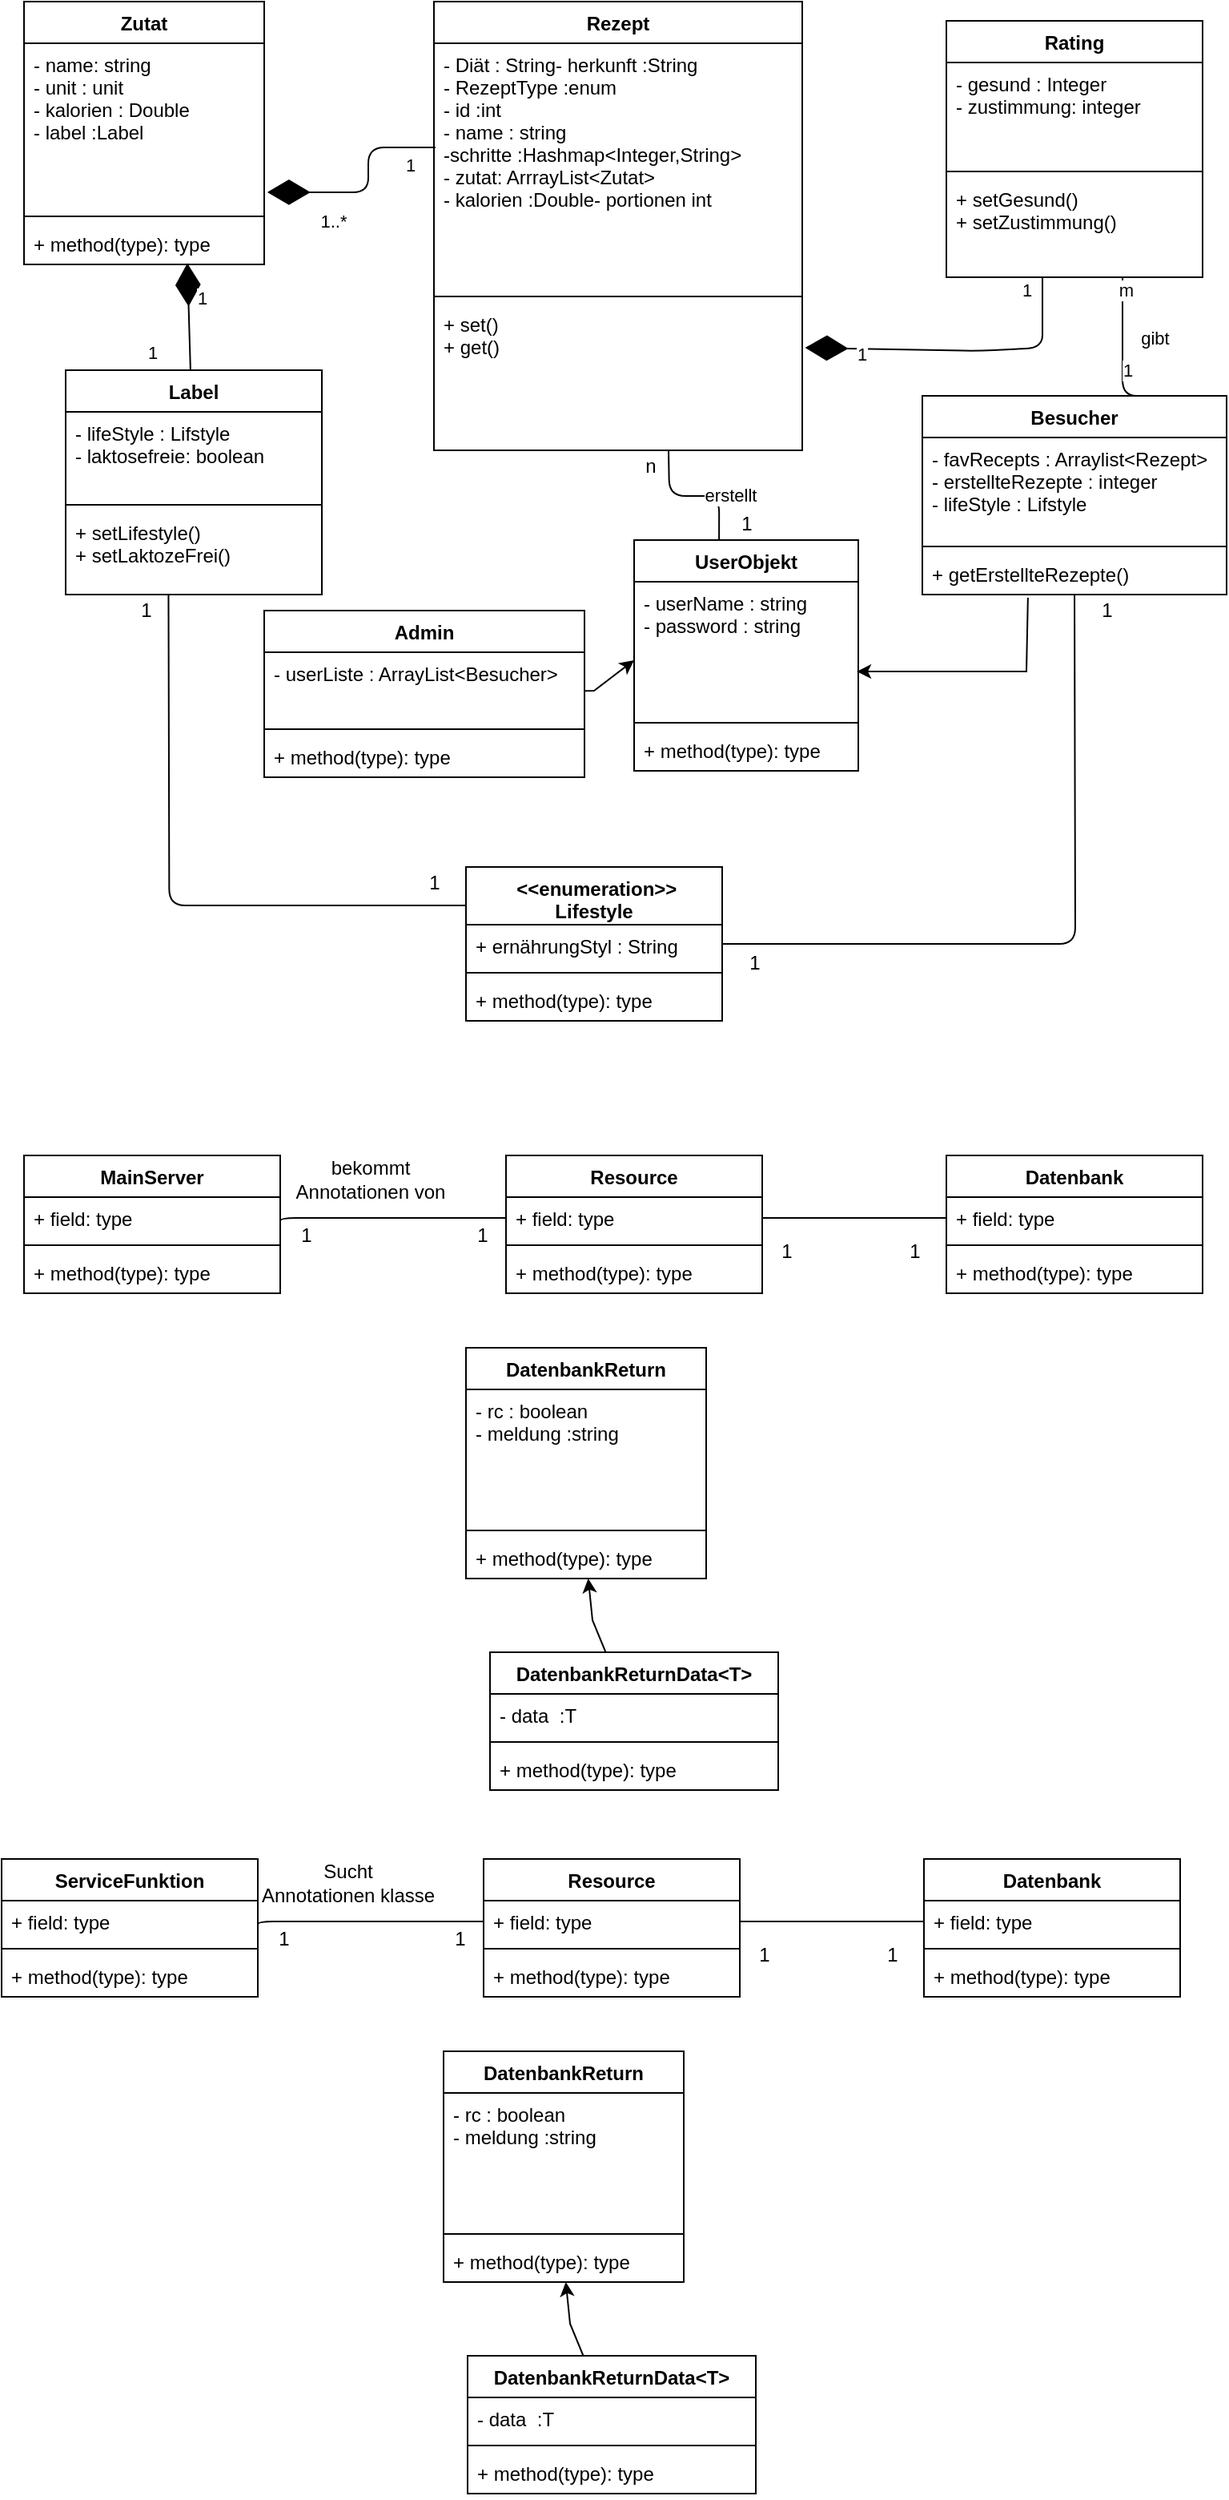 <mxfile version="13.9.2" type="github">
  <diagram id="IZZyyHPVDpo9NpMuoboe" name="Page-1">
    <mxGraphModel dx="907" dy="982" grid="1" gridSize="10" guides="1" tooltips="1" connect="1" arrows="1" fold="1" page="1" pageScale="1" pageWidth="827" pageHeight="1169" math="0" shadow="0">
      <root>
        <mxCell id="0" />
        <mxCell id="1" parent="0" />
        <mxCell id="SRhx6CK5bO02SiISKb7Z-1" value="Zutat" style="swimlane;fontStyle=1;align=center;verticalAlign=top;childLayout=stackLayout;horizontal=1;startSize=26;horizontalStack=0;resizeParent=1;resizeParentMax=0;resizeLast=0;collapsible=1;marginBottom=0;" parent="1" vertex="1">
          <mxGeometry x="64" y="10" width="150" height="164" as="geometry" />
        </mxCell>
        <mxCell id="SRhx6CK5bO02SiISKb7Z-2" value="- name: string&#xa;- unit : unit&#xa;- kalorien : Double &#xa;- label :Label&#xa;&#xa;&#xa;&#xa;&#xa;" style="text;strokeColor=none;fillColor=none;align=left;verticalAlign=top;spacingLeft=4;spacingRight=4;overflow=hidden;rotatable=0;points=[[0,0.5],[1,0.5]];portConstraint=eastwest;" parent="SRhx6CK5bO02SiISKb7Z-1" vertex="1">
          <mxGeometry y="26" width="150" height="104" as="geometry" />
        </mxCell>
        <mxCell id="SRhx6CK5bO02SiISKb7Z-3" value="" style="line;strokeWidth=1;fillColor=none;align=left;verticalAlign=middle;spacingTop=-1;spacingLeft=3;spacingRight=3;rotatable=0;labelPosition=right;points=[];portConstraint=eastwest;" parent="SRhx6CK5bO02SiISKb7Z-1" vertex="1">
          <mxGeometry y="130" width="150" height="8" as="geometry" />
        </mxCell>
        <mxCell id="SRhx6CK5bO02SiISKb7Z-4" value="+ method(type): type" style="text;strokeColor=none;fillColor=none;align=left;verticalAlign=top;spacingLeft=4;spacingRight=4;overflow=hidden;rotatable=0;points=[[0,0.5],[1,0.5]];portConstraint=eastwest;" parent="SRhx6CK5bO02SiISKb7Z-1" vertex="1">
          <mxGeometry y="138" width="150" height="26" as="geometry" />
        </mxCell>
        <mxCell id="SRhx6CK5bO02SiISKb7Z-5" value="Rezept" style="swimlane;fontStyle=1;align=center;verticalAlign=top;childLayout=stackLayout;horizontal=1;startSize=26;horizontalStack=0;resizeParent=1;resizeParentMax=0;resizeLast=0;collapsible=1;marginBottom=0;" parent="1" vertex="1">
          <mxGeometry x="320" y="10" width="230" height="280" as="geometry" />
        </mxCell>
        <mxCell id="SRhx6CK5bO02SiISKb7Z-6" value="- Diät : String- herkunft :String&#xa;- RezeptType :enum&#xa;- id :int&#xa;- name : string&#xa;-schritte :Hashmap&lt;Integer,String&gt;&#xa;- zutat: ArrrayList&lt;Zutat&gt;&#xa;- kalorien :Double- portionen int&#xa;&#xa;&#xa;&#xa;&#xa;&#xa;&#xa;&#xa;&#xa;&#xa;&#xa;" style="text;strokeColor=none;fillColor=none;align=left;verticalAlign=top;spacingLeft=4;spacingRight=4;overflow=hidden;rotatable=0;points=[[0,0.5],[1,0.5]];portConstraint=eastwest;" parent="SRhx6CK5bO02SiISKb7Z-5" vertex="1">
          <mxGeometry y="26" width="230" height="154" as="geometry" />
        </mxCell>
        <mxCell id="SRhx6CK5bO02SiISKb7Z-7" value="" style="line;strokeWidth=1;fillColor=none;align=left;verticalAlign=middle;spacingTop=-1;spacingLeft=3;spacingRight=3;rotatable=0;labelPosition=right;points=[];portConstraint=eastwest;" parent="SRhx6CK5bO02SiISKb7Z-5" vertex="1">
          <mxGeometry y="180" width="230" height="8" as="geometry" />
        </mxCell>
        <mxCell id="SRhx6CK5bO02SiISKb7Z-8" value="+ set()&#xa;+ get()&#xa;" style="text;strokeColor=none;fillColor=none;align=left;verticalAlign=top;spacingLeft=4;spacingRight=4;overflow=hidden;rotatable=0;points=[[0,0.5],[1,0.5]];portConstraint=eastwest;" parent="SRhx6CK5bO02SiISKb7Z-5" vertex="1">
          <mxGeometry y="188" width="230" height="92" as="geometry" />
        </mxCell>
        <mxCell id="SRhx6CK5bO02SiISKb7Z-49" value="Rating" style="swimlane;fontStyle=1;align=center;verticalAlign=top;childLayout=stackLayout;horizontal=1;startSize=26;horizontalStack=0;resizeParent=1;resizeParentMax=0;resizeLast=0;collapsible=1;marginBottom=0;" parent="1" vertex="1">
          <mxGeometry x="640" y="22" width="160" height="160" as="geometry" />
        </mxCell>
        <mxCell id="SRhx6CK5bO02SiISKb7Z-50" value="- gesund : Integer&#xa;- zustimmung: integer&#xa;" style="text;strokeColor=none;fillColor=none;align=left;verticalAlign=top;spacingLeft=4;spacingRight=4;overflow=hidden;rotatable=0;points=[[0,0.5],[1,0.5]];portConstraint=eastwest;" parent="SRhx6CK5bO02SiISKb7Z-49" vertex="1">
          <mxGeometry y="26" width="160" height="64" as="geometry" />
        </mxCell>
        <mxCell id="SRhx6CK5bO02SiISKb7Z-51" value="" style="line;strokeWidth=1;fillColor=none;align=left;verticalAlign=middle;spacingTop=-1;spacingLeft=3;spacingRight=3;rotatable=0;labelPosition=right;points=[];portConstraint=eastwest;" parent="SRhx6CK5bO02SiISKb7Z-49" vertex="1">
          <mxGeometry y="90" width="160" height="8" as="geometry" />
        </mxCell>
        <mxCell id="SRhx6CK5bO02SiISKb7Z-52" value="+ setGesund()&#xa;+ setZustimmung()&#xa;&#xa;&#xa;" style="text;strokeColor=none;fillColor=none;align=left;verticalAlign=top;spacingLeft=4;spacingRight=4;overflow=hidden;rotatable=0;points=[[0,0.5],[1,0.5]];portConstraint=eastwest;" parent="SRhx6CK5bO02SiISKb7Z-49" vertex="1">
          <mxGeometry y="98" width="160" height="62" as="geometry" />
        </mxCell>
        <mxCell id="SRhx6CK5bO02SiISKb7Z-61" value=" &lt;&lt;enumeration&gt;&gt; &#xa;Lifestyle" style="swimlane;fontStyle=1;align=center;verticalAlign=top;childLayout=stackLayout;horizontal=1;startSize=36;horizontalStack=0;resizeParent=1;resizeParentMax=0;resizeLast=0;collapsible=1;marginBottom=0;" parent="1" vertex="1">
          <mxGeometry x="340" y="550" width="160" height="96" as="geometry" />
        </mxCell>
        <mxCell id="SRhx6CK5bO02SiISKb7Z-62" value="+ ernährungStyl : String" style="text;strokeColor=none;fillColor=none;align=left;verticalAlign=top;spacingLeft=4;spacingRight=4;overflow=hidden;rotatable=0;points=[[0,0.5],[1,0.5]];portConstraint=eastwest;" parent="SRhx6CK5bO02SiISKb7Z-61" vertex="1">
          <mxGeometry y="36" width="160" height="26" as="geometry" />
        </mxCell>
        <mxCell id="SRhx6CK5bO02SiISKb7Z-63" value="" style="line;strokeWidth=1;fillColor=none;align=left;verticalAlign=middle;spacingTop=-1;spacingLeft=3;spacingRight=3;rotatable=0;labelPosition=right;points=[];portConstraint=eastwest;" parent="SRhx6CK5bO02SiISKb7Z-61" vertex="1">
          <mxGeometry y="62" width="160" height="8" as="geometry" />
        </mxCell>
        <mxCell id="SRhx6CK5bO02SiISKb7Z-64" value="+ method(type): type" style="text;strokeColor=none;fillColor=none;align=left;verticalAlign=top;spacingLeft=4;spacingRight=4;overflow=hidden;rotatable=0;points=[[0,0.5],[1,0.5]];portConstraint=eastwest;" parent="SRhx6CK5bO02SiISKb7Z-61" vertex="1">
          <mxGeometry y="70" width="160" height="26" as="geometry" />
        </mxCell>
        <mxCell id="SRhx6CK5bO02SiISKb7Z-77" value="" style="endArrow=diamondThin;endFill=1;endSize=24;html=1;entryX=1.013;entryY=0.894;entryDx=0;entryDy=0;entryPerimeter=0;exitX=0.004;exitY=0.422;exitDx=0;exitDy=0;exitPerimeter=0;" parent="1" source="SRhx6CK5bO02SiISKb7Z-6" target="SRhx6CK5bO02SiISKb7Z-2" edge="1">
          <mxGeometry width="160" relative="1" as="geometry">
            <mxPoint x="319.05" y="397.076" as="sourcePoint" />
            <mxPoint x="240.0" y="239.996" as="targetPoint" />
            <Array as="points">
              <mxPoint x="279" y="101" />
              <mxPoint x="279" y="129" />
              <mxPoint x="260" y="129" />
            </Array>
          </mxGeometry>
        </mxCell>
        <mxCell id="SRhx6CK5bO02SiISKb7Z-105" value="1" style="edgeLabel;html=1;align=center;verticalAlign=middle;resizable=0;points=[];" parent="SRhx6CK5bO02SiISKb7Z-77" vertex="1" connectable="0">
          <mxGeometry x="-0.874" y="1" relative="1" as="geometry">
            <mxPoint x="-8.08" y="9.38" as="offset" />
          </mxGeometry>
        </mxCell>
        <mxCell id="SRhx6CK5bO02SiISKb7Z-106" value="1..*" style="edgeLabel;html=1;align=center;verticalAlign=middle;resizable=0;points=[];" parent="SRhx6CK5bO02SiISKb7Z-77" vertex="1" connectable="0">
          <mxGeometry x="0.553" y="3" relative="1" as="geometry">
            <mxPoint x="11.1" y="14.99" as="offset" />
          </mxGeometry>
        </mxCell>
        <mxCell id="SRhx6CK5bO02SiISKb7Z-78" value="" style="endArrow=diamondThin;endFill=1;endSize=24;html=1;entryX=1.008;entryY=0.304;entryDx=0;entryDy=0;entryPerimeter=0;" parent="1" edge="1" target="SRhx6CK5bO02SiISKb7Z-8">
          <mxGeometry width="160" relative="1" as="geometry">
            <mxPoint x="700" y="182" as="sourcePoint" />
            <mxPoint x="600" y="228" as="targetPoint" />
            <Array as="points">
              <mxPoint x="700" y="200" />
              <mxPoint x="700" y="226" />
              <mxPoint x="660" y="228" />
            </Array>
          </mxGeometry>
        </mxCell>
        <mxCell id="SRhx6CK5bO02SiISKb7Z-103" value="1" style="edgeLabel;html=1;align=center;verticalAlign=middle;resizable=0;points=[];" parent="SRhx6CK5bO02SiISKb7Z-78" vertex="1" connectable="0">
          <mxGeometry x="-0.88" relative="1" as="geometry">
            <mxPoint x="-10" y="-3.76" as="offset" />
          </mxGeometry>
        </mxCell>
        <mxCell id="SRhx6CK5bO02SiISKb7Z-104" value="1" style="edgeLabel;html=1;align=center;verticalAlign=middle;resizable=0;points=[];" parent="SRhx6CK5bO02SiISKb7Z-78" vertex="1" connectable="0">
          <mxGeometry x="0.641" y="3" relative="1" as="geometry">
            <mxPoint as="offset" />
          </mxGeometry>
        </mxCell>
        <mxCell id="SRhx6CK5bO02SiISKb7Z-81" value="Label" style="swimlane;fontStyle=1;align=center;verticalAlign=top;childLayout=stackLayout;horizontal=1;startSize=26;horizontalStack=0;resizeParent=1;resizeParentMax=0;resizeLast=0;collapsible=1;marginBottom=0;" parent="1" vertex="1">
          <mxGeometry x="90" y="240" width="160" height="140" as="geometry" />
        </mxCell>
        <mxCell id="SRhx6CK5bO02SiISKb7Z-82" value="- lifeStyle : Lifstyle&#xa;- laktosefreie: boolean " style="text;strokeColor=none;fillColor=none;align=left;verticalAlign=top;spacingLeft=4;spacingRight=4;overflow=hidden;rotatable=0;points=[[0,0.5],[1,0.5]];portConstraint=eastwest;" parent="SRhx6CK5bO02SiISKb7Z-81" vertex="1">
          <mxGeometry y="26" width="160" height="54" as="geometry" />
        </mxCell>
        <mxCell id="SRhx6CK5bO02SiISKb7Z-83" value="" style="line;strokeWidth=1;fillColor=none;align=left;verticalAlign=middle;spacingTop=-1;spacingLeft=3;spacingRight=3;rotatable=0;labelPosition=right;points=[];portConstraint=eastwest;" parent="SRhx6CK5bO02SiISKb7Z-81" vertex="1">
          <mxGeometry y="80" width="160" height="8" as="geometry" />
        </mxCell>
        <mxCell id="SRhx6CK5bO02SiISKb7Z-84" value="+ setLifestyle()&#xa;+ setLaktozeFrei()&#xa;" style="text;strokeColor=none;fillColor=none;align=left;verticalAlign=top;spacingLeft=4;spacingRight=4;overflow=hidden;rotatable=0;points=[[0,0.5],[1,0.5]];portConstraint=eastwest;" parent="SRhx6CK5bO02SiISKb7Z-81" vertex="1">
          <mxGeometry y="88" width="160" height="52" as="geometry" />
        </mxCell>
        <mxCell id="gb2XQUWt7gZtMW36fQ8k-82" style="edgeStyle=none;rounded=0;orthogonalLoop=1;jettySize=auto;html=1;" edge="1" parent="1" source="gb2XQUWt7gZtMW36fQ8k-5" target="gb2XQUWt7gZtMW36fQ8k-16">
          <mxGeometry relative="1" as="geometry">
            <Array as="points">
              <mxPoint x="419" y="1020" />
            </Array>
          </mxGeometry>
        </mxCell>
        <mxCell id="gb2XQUWt7gZtMW36fQ8k-5" value="DatenbankReturnData&lt;T&gt;" style="swimlane;fontStyle=1;align=center;verticalAlign=top;childLayout=stackLayout;horizontal=1;startSize=26;horizontalStack=0;resizeParent=1;resizeParentMax=0;resizeLast=0;collapsible=1;marginBottom=0;" vertex="1" parent="1">
          <mxGeometry x="355" y="1040" width="180" height="86" as="geometry" />
        </mxCell>
        <mxCell id="gb2XQUWt7gZtMW36fQ8k-6" value="- data  :T" style="text;strokeColor=none;fillColor=none;align=left;verticalAlign=top;spacingLeft=4;spacingRight=4;overflow=hidden;rotatable=0;points=[[0,0.5],[1,0.5]];portConstraint=eastwest;" vertex="1" parent="gb2XQUWt7gZtMW36fQ8k-5">
          <mxGeometry y="26" width="180" height="26" as="geometry" />
        </mxCell>
        <mxCell id="gb2XQUWt7gZtMW36fQ8k-7" value="" style="line;strokeWidth=1;fillColor=none;align=left;verticalAlign=middle;spacingTop=-1;spacingLeft=3;spacingRight=3;rotatable=0;labelPosition=right;points=[];portConstraint=eastwest;" vertex="1" parent="gb2XQUWt7gZtMW36fQ8k-5">
          <mxGeometry y="52" width="180" height="8" as="geometry" />
        </mxCell>
        <mxCell id="gb2XQUWt7gZtMW36fQ8k-8" value="+ method(type): type" style="text;strokeColor=none;fillColor=none;align=left;verticalAlign=top;spacingLeft=4;spacingRight=4;overflow=hidden;rotatable=0;points=[[0,0.5],[1,0.5]];portConstraint=eastwest;" vertex="1" parent="gb2XQUWt7gZtMW36fQ8k-5">
          <mxGeometry y="60" width="180" height="26" as="geometry" />
        </mxCell>
        <mxCell id="gb2XQUWt7gZtMW36fQ8k-13" value="DatenbankReturn" style="swimlane;fontStyle=1;align=center;verticalAlign=top;childLayout=stackLayout;horizontal=1;startSize=26;horizontalStack=0;resizeParent=1;resizeParentMax=0;resizeLast=0;collapsible=1;marginBottom=0;" vertex="1" parent="1">
          <mxGeometry x="340" y="850" width="150" height="144" as="geometry" />
        </mxCell>
        <mxCell id="gb2XQUWt7gZtMW36fQ8k-14" value="- rc : boolean&#xa;- meldung :string&#xa;" style="text;strokeColor=none;fillColor=none;align=left;verticalAlign=top;spacingLeft=4;spacingRight=4;overflow=hidden;rotatable=0;points=[[0,0.5],[1,0.5]];portConstraint=eastwest;" vertex="1" parent="gb2XQUWt7gZtMW36fQ8k-13">
          <mxGeometry y="26" width="150" height="84" as="geometry" />
        </mxCell>
        <mxCell id="gb2XQUWt7gZtMW36fQ8k-15" value="" style="line;strokeWidth=1;fillColor=none;align=left;verticalAlign=middle;spacingTop=-1;spacingLeft=3;spacingRight=3;rotatable=0;labelPosition=right;points=[];portConstraint=eastwest;" vertex="1" parent="gb2XQUWt7gZtMW36fQ8k-13">
          <mxGeometry y="110" width="150" height="8" as="geometry" />
        </mxCell>
        <mxCell id="gb2XQUWt7gZtMW36fQ8k-16" value="+ method(type): type" style="text;strokeColor=none;fillColor=none;align=left;verticalAlign=top;spacingLeft=4;spacingRight=4;overflow=hidden;rotatable=0;points=[[0,0.5],[1,0.5]];portConstraint=eastwest;" vertex="1" parent="gb2XQUWt7gZtMW36fQ8k-13">
          <mxGeometry y="118" width="150" height="26" as="geometry" />
        </mxCell>
        <mxCell id="gb2XQUWt7gZtMW36fQ8k-18" value="UserObjekt" style="swimlane;fontStyle=1;align=center;verticalAlign=top;childLayout=stackLayout;horizontal=1;startSize=26;horizontalStack=0;resizeParent=1;resizeParentMax=0;resizeLast=0;collapsible=1;marginBottom=0;" vertex="1" parent="1">
          <mxGeometry x="445" y="346" width="140" height="144" as="geometry" />
        </mxCell>
        <mxCell id="gb2XQUWt7gZtMW36fQ8k-19" value="- userName : string&#xa;- password : string&#xa;&#xa;" style="text;strokeColor=none;fillColor=none;align=left;verticalAlign=top;spacingLeft=4;spacingRight=4;overflow=hidden;rotatable=0;points=[[0,0.5],[1,0.5]];portConstraint=eastwest;" vertex="1" parent="gb2XQUWt7gZtMW36fQ8k-18">
          <mxGeometry y="26" width="140" height="84" as="geometry" />
        </mxCell>
        <mxCell id="gb2XQUWt7gZtMW36fQ8k-20" value="" style="line;strokeWidth=1;fillColor=none;align=left;verticalAlign=middle;spacingTop=-1;spacingLeft=3;spacingRight=3;rotatable=0;labelPosition=right;points=[];portConstraint=eastwest;" vertex="1" parent="gb2XQUWt7gZtMW36fQ8k-18">
          <mxGeometry y="110" width="140" height="8" as="geometry" />
        </mxCell>
        <mxCell id="gb2XQUWt7gZtMW36fQ8k-21" value="+ method(type): type" style="text;strokeColor=none;fillColor=none;align=left;verticalAlign=top;spacingLeft=4;spacingRight=4;overflow=hidden;rotatable=0;points=[[0,0.5],[1,0.5]];portConstraint=eastwest;" vertex="1" parent="gb2XQUWt7gZtMW36fQ8k-18">
          <mxGeometry y="118" width="140" height="26" as="geometry" />
        </mxCell>
        <mxCell id="gb2XQUWt7gZtMW36fQ8k-27" value="" style="endArrow=none;html=1;edgeStyle=orthogonalEdgeStyle;entryX=0.593;entryY=1.053;entryDx=0;entryDy=0;entryPerimeter=0;exitX=0.379;exitY=0;exitDx=0;exitDy=0;exitPerimeter=0;" edge="1" parent="1" source="gb2XQUWt7gZtMW36fQ8k-18">
          <mxGeometry relative="1" as="geometry">
            <mxPoint x="443.49" y="355.02" as="sourcePoint" />
            <mxPoint x="466.51" y="290.002" as="targetPoint" />
            <Array as="points" />
          </mxGeometry>
        </mxCell>
        <mxCell id="gb2XQUWt7gZtMW36fQ8k-28" value="erstellt" style="edgeLabel;html=1;align=center;verticalAlign=middle;resizable=0;points=[];" vertex="1" connectable="0" parent="gb2XQUWt7gZtMW36fQ8k-27">
          <mxGeometry x="-0.697" y="2" relative="1" as="geometry">
            <mxPoint x="8.91" y="-15.05" as="offset" />
          </mxGeometry>
        </mxCell>
        <mxCell id="gb2XQUWt7gZtMW36fQ8k-29" value="" style="endArrow=none;html=1;edgeStyle=orthogonalEdgeStyle;exitX=0.75;exitY=0;exitDx=0;exitDy=0;" edge="1" parent="1" source="gb2XQUWt7gZtMW36fQ8k-35" target="SRhx6CK5bO02SiISKb7Z-52">
          <mxGeometry relative="1" as="geometry">
            <mxPoint x="710" y="365.02" as="sourcePoint" />
            <mxPoint x="733.02" y="300.002" as="targetPoint" />
            <Array as="points">
              <mxPoint x="750" y="256" />
            </Array>
          </mxGeometry>
        </mxCell>
        <mxCell id="gb2XQUWt7gZtMW36fQ8k-30" value="gibt" style="edgeLabel;html=1;align=center;verticalAlign=middle;resizable=0;points=[];" vertex="1" connectable="0" parent="gb2XQUWt7gZtMW36fQ8k-29">
          <mxGeometry x="-0.697" y="2" relative="1" as="geometry">
            <mxPoint x="16.5" y="-38" as="offset" />
          </mxGeometry>
        </mxCell>
        <mxCell id="gb2XQUWt7gZtMW36fQ8k-55" value="m" style="edgeLabel;html=1;align=center;verticalAlign=middle;resizable=0;points=[];" vertex="1" connectable="0" parent="gb2XQUWt7gZtMW36fQ8k-29">
          <mxGeometry x="0.843" y="-2" relative="1" as="geometry">
            <mxPoint y="1" as="offset" />
          </mxGeometry>
        </mxCell>
        <mxCell id="gb2XQUWt7gZtMW36fQ8k-56" value="1" style="edgeLabel;html=1;align=center;verticalAlign=middle;resizable=0;points=[];" vertex="1" connectable="0" parent="gb2XQUWt7gZtMW36fQ8k-29">
          <mxGeometry x="-0.681" y="-1" relative="1" as="geometry">
            <mxPoint y="-15" as="offset" />
          </mxGeometry>
        </mxCell>
        <mxCell id="gb2XQUWt7gZtMW36fQ8k-54" style="edgeStyle=none;rounded=0;orthogonalLoop=1;jettySize=auto;html=1;entryX=0;entryY=0.583;entryDx=0;entryDy=0;entryPerimeter=0;" edge="1" parent="1" source="gb2XQUWt7gZtMW36fQ8k-31" target="gb2XQUWt7gZtMW36fQ8k-19">
          <mxGeometry relative="1" as="geometry">
            <Array as="points">
              <mxPoint x="420" y="440" />
            </Array>
          </mxGeometry>
        </mxCell>
        <mxCell id="gb2XQUWt7gZtMW36fQ8k-31" value="Admin" style="swimlane;fontStyle=1;align=center;verticalAlign=top;childLayout=stackLayout;horizontal=1;startSize=26;horizontalStack=0;resizeParent=1;resizeParentMax=0;resizeLast=0;collapsible=1;marginBottom=0;" vertex="1" parent="1">
          <mxGeometry x="214" y="390" width="200" height="104" as="geometry" />
        </mxCell>
        <mxCell id="gb2XQUWt7gZtMW36fQ8k-32" value="- userListe : ArrayList&lt;Besucher&gt;" style="text;strokeColor=none;fillColor=none;align=left;verticalAlign=top;spacingLeft=4;spacingRight=4;overflow=hidden;rotatable=0;points=[[0,0.5],[1,0.5]];portConstraint=eastwest;" vertex="1" parent="gb2XQUWt7gZtMW36fQ8k-31">
          <mxGeometry y="26" width="200" height="44" as="geometry" />
        </mxCell>
        <mxCell id="gb2XQUWt7gZtMW36fQ8k-33" value="" style="line;strokeWidth=1;fillColor=none;align=left;verticalAlign=middle;spacingTop=-1;spacingLeft=3;spacingRight=3;rotatable=0;labelPosition=right;points=[];portConstraint=eastwest;" vertex="1" parent="gb2XQUWt7gZtMW36fQ8k-31">
          <mxGeometry y="70" width="200" height="8" as="geometry" />
        </mxCell>
        <mxCell id="gb2XQUWt7gZtMW36fQ8k-34" value="+ method(type): type" style="text;strokeColor=none;fillColor=none;align=left;verticalAlign=top;spacingLeft=4;spacingRight=4;overflow=hidden;rotatable=0;points=[[0,0.5],[1,0.5]];portConstraint=eastwest;" vertex="1" parent="gb2XQUWt7gZtMW36fQ8k-31">
          <mxGeometry y="78" width="200" height="26" as="geometry" />
        </mxCell>
        <mxCell id="gb2XQUWt7gZtMW36fQ8k-47" style="edgeStyle=none;rounded=0;orthogonalLoop=1;jettySize=auto;html=1;exitX=0.347;exitY=1.077;exitDx=0;exitDy=0;exitPerimeter=0;entryX=0.993;entryY=0.667;entryDx=0;entryDy=0;entryPerimeter=0;" edge="1" parent="1" source="gb2XQUWt7gZtMW36fQ8k-38" target="gb2XQUWt7gZtMW36fQ8k-19">
          <mxGeometry relative="1" as="geometry">
            <mxPoint x="592.95" y="630" as="sourcePoint" />
            <mxPoint x="585" y="416" as="targetPoint" />
            <Array as="points">
              <mxPoint x="690" y="428" />
            </Array>
          </mxGeometry>
        </mxCell>
        <mxCell id="gb2XQUWt7gZtMW36fQ8k-35" value="Besucher" style="swimlane;fontStyle=1;align=center;verticalAlign=top;childLayout=stackLayout;horizontal=1;startSize=26;horizontalStack=0;resizeParent=1;resizeParentMax=0;resizeLast=0;collapsible=1;marginBottom=0;" vertex="1" parent="1">
          <mxGeometry x="625" y="256" width="190" height="124" as="geometry" />
        </mxCell>
        <mxCell id="gb2XQUWt7gZtMW36fQ8k-36" value="- favRecepts : Arraylist&lt;Rezept&gt;&#xa;- erstellteRezepte : integer&#xa;- lifeStyle : Lifstyle&#xa;" style="text;strokeColor=none;fillColor=none;align=left;verticalAlign=top;spacingLeft=4;spacingRight=4;overflow=hidden;rotatable=0;points=[[0,0.5],[1,0.5]];portConstraint=eastwest;" vertex="1" parent="gb2XQUWt7gZtMW36fQ8k-35">
          <mxGeometry y="26" width="190" height="64" as="geometry" />
        </mxCell>
        <mxCell id="gb2XQUWt7gZtMW36fQ8k-37" value="" style="line;strokeWidth=1;fillColor=none;align=left;verticalAlign=middle;spacingTop=-1;spacingLeft=3;spacingRight=3;rotatable=0;labelPosition=right;points=[];portConstraint=eastwest;" vertex="1" parent="gb2XQUWt7gZtMW36fQ8k-35">
          <mxGeometry y="90" width="190" height="8" as="geometry" />
        </mxCell>
        <mxCell id="gb2XQUWt7gZtMW36fQ8k-38" value="+ getErstellteRezepte()" style="text;strokeColor=none;fillColor=none;align=left;verticalAlign=top;spacingLeft=4;spacingRight=4;overflow=hidden;rotatable=0;points=[[0,0.5],[1,0.5]];portConstraint=eastwest;" vertex="1" parent="gb2XQUWt7gZtMW36fQ8k-35">
          <mxGeometry y="98" width="190" height="26" as="geometry" />
        </mxCell>
        <mxCell id="gb2XQUWt7gZtMW36fQ8k-57" value="1" style="text;html=1;align=center;verticalAlign=middle;resizable=0;points=[];autosize=1;" vertex="1" parent="1">
          <mxGeometry x="505" y="326" width="20" height="20" as="geometry" />
        </mxCell>
        <mxCell id="gb2XQUWt7gZtMW36fQ8k-58" value="n" style="text;html=1;align=center;verticalAlign=middle;resizable=0;points=[];autosize=1;" vertex="1" parent="1">
          <mxGeometry x="445" y="290" width="20" height="20" as="geometry" />
        </mxCell>
        <mxCell id="gb2XQUWt7gZtMW36fQ8k-61" value="" style="endArrow=none;html=1;edgeStyle=orthogonalEdgeStyle;entryX=0.593;entryY=1.053;entryDx=0;entryDy=0;entryPerimeter=0;exitX=0;exitY=0.25;exitDx=0;exitDy=0;" edge="1" parent="1" source="SRhx6CK5bO02SiISKb7Z-61">
          <mxGeometry relative="1" as="geometry">
            <mxPoint x="185.77" y="436" as="sourcePoint" />
            <mxPoint x="154.22" y="380.002" as="targetPoint" />
            <Array as="points" />
          </mxGeometry>
        </mxCell>
        <mxCell id="gb2XQUWt7gZtMW36fQ8k-63" value="" style="endArrow=none;html=1;edgeStyle=orthogonalEdgeStyle;entryX=0.593;entryY=1.053;entryDx=0;entryDy=0;entryPerimeter=0;exitX=1;exitY=0.5;exitDx=0;exitDy=0;" edge="1" parent="1" source="SRhx6CK5bO02SiISKb7Z-61">
          <mxGeometry relative="1" as="geometry">
            <mxPoint x="905.8" y="574" as="sourcePoint" />
            <mxPoint x="720.02" y="380.002" as="targetPoint" />
            <Array as="points" />
          </mxGeometry>
        </mxCell>
        <mxCell id="gb2XQUWt7gZtMW36fQ8k-65" value="" style="endArrow=diamondThin;endFill=1;endSize=24;html=1;entryX=0.68;entryY=0.973;entryDx=0;entryDy=0;entryPerimeter=0;" edge="1" parent="1" source="SRhx6CK5bO02SiISKb7Z-81" target="SRhx6CK5bO02SiISKb7Z-4">
          <mxGeometry width="160" relative="1" as="geometry">
            <mxPoint x="350" y="380" as="sourcePoint" />
            <mxPoint x="510" y="380" as="targetPoint" />
            <Array as="points" />
          </mxGeometry>
        </mxCell>
        <mxCell id="gb2XQUWt7gZtMW36fQ8k-66" value="1" style="edgeLabel;html=1;align=center;verticalAlign=middle;resizable=0;points=[];rotation=0;" vertex="1" connectable="0" parent="1">
          <mxGeometry x="240" y="200" as="geometry">
            <mxPoint x="-65.588" y="-5.392" as="offset" />
          </mxGeometry>
        </mxCell>
        <mxCell id="gb2XQUWt7gZtMW36fQ8k-67" value="1" style="edgeLabel;html=1;align=center;verticalAlign=middle;resizable=0;points=[];" vertex="1" connectable="0" parent="1">
          <mxGeometry x="210" y="210" as="geometry">
            <mxPoint x="-66" y="19" as="offset" />
          </mxGeometry>
        </mxCell>
        <mxCell id="gb2XQUWt7gZtMW36fQ8k-68" value="1" style="text;html=1;align=center;verticalAlign=middle;resizable=0;points=[];autosize=1;" vertex="1" parent="1">
          <mxGeometry x="730" y="380" width="20" height="20" as="geometry" />
        </mxCell>
        <mxCell id="gb2XQUWt7gZtMW36fQ8k-69" value="1" style="text;html=1;align=center;verticalAlign=middle;resizable=0;points=[];autosize=1;" vertex="1" parent="1">
          <mxGeometry x="510" y="600" width="20" height="20" as="geometry" />
        </mxCell>
        <mxCell id="gb2XQUWt7gZtMW36fQ8k-70" value="1" style="text;html=1;align=center;verticalAlign=middle;resizable=0;points=[];autosize=1;" vertex="1" parent="1">
          <mxGeometry x="310" y="550" width="20" height="20" as="geometry" />
        </mxCell>
        <mxCell id="gb2XQUWt7gZtMW36fQ8k-71" value="1" style="text;html=1;align=center;verticalAlign=middle;resizable=0;points=[];autosize=1;" vertex="1" parent="1">
          <mxGeometry x="130" y="380" width="20" height="20" as="geometry" />
        </mxCell>
        <mxCell id="gb2XQUWt7gZtMW36fQ8k-72" value="Datenbank" style="swimlane;fontStyle=1;align=center;verticalAlign=top;childLayout=stackLayout;horizontal=1;startSize=26;horizontalStack=0;resizeParent=1;resizeParentMax=0;resizeLast=0;collapsible=1;marginBottom=0;" vertex="1" parent="1">
          <mxGeometry x="640" y="730" width="160" height="86" as="geometry" />
        </mxCell>
        <mxCell id="gb2XQUWt7gZtMW36fQ8k-73" value="+ field: type" style="text;strokeColor=none;fillColor=none;align=left;verticalAlign=top;spacingLeft=4;spacingRight=4;overflow=hidden;rotatable=0;points=[[0,0.5],[1,0.5]];portConstraint=eastwest;" vertex="1" parent="gb2XQUWt7gZtMW36fQ8k-72">
          <mxGeometry y="26" width="160" height="26" as="geometry" />
        </mxCell>
        <mxCell id="gb2XQUWt7gZtMW36fQ8k-74" value="" style="line;strokeWidth=1;fillColor=none;align=left;verticalAlign=middle;spacingTop=-1;spacingLeft=3;spacingRight=3;rotatable=0;labelPosition=right;points=[];portConstraint=eastwest;" vertex="1" parent="gb2XQUWt7gZtMW36fQ8k-72">
          <mxGeometry y="52" width="160" height="8" as="geometry" />
        </mxCell>
        <mxCell id="gb2XQUWt7gZtMW36fQ8k-75" value="+ method(type): type" style="text;strokeColor=none;fillColor=none;align=left;verticalAlign=top;spacingLeft=4;spacingRight=4;overflow=hidden;rotatable=0;points=[[0,0.5],[1,0.5]];portConstraint=eastwest;" vertex="1" parent="gb2XQUWt7gZtMW36fQ8k-72">
          <mxGeometry y="60" width="160" height="26" as="geometry" />
        </mxCell>
        <mxCell id="gb2XQUWt7gZtMW36fQ8k-76" value="Resource" style="swimlane;fontStyle=1;align=center;verticalAlign=top;childLayout=stackLayout;horizontal=1;startSize=26;horizontalStack=0;resizeParent=1;resizeParentMax=0;resizeLast=0;collapsible=1;marginBottom=0;" vertex="1" parent="1">
          <mxGeometry x="365" y="730" width="160" height="86" as="geometry" />
        </mxCell>
        <mxCell id="gb2XQUWt7gZtMW36fQ8k-77" value="+ field: type" style="text;strokeColor=none;fillColor=none;align=left;verticalAlign=top;spacingLeft=4;spacingRight=4;overflow=hidden;rotatable=0;points=[[0,0.5],[1,0.5]];portConstraint=eastwest;" vertex="1" parent="gb2XQUWt7gZtMW36fQ8k-76">
          <mxGeometry y="26" width="160" height="26" as="geometry" />
        </mxCell>
        <mxCell id="gb2XQUWt7gZtMW36fQ8k-78" value="" style="line;strokeWidth=1;fillColor=none;align=left;verticalAlign=middle;spacingTop=-1;spacingLeft=3;spacingRight=3;rotatable=0;labelPosition=right;points=[];portConstraint=eastwest;" vertex="1" parent="gb2XQUWt7gZtMW36fQ8k-76">
          <mxGeometry y="52" width="160" height="8" as="geometry" />
        </mxCell>
        <mxCell id="gb2XQUWt7gZtMW36fQ8k-79" value="+ method(type): type" style="text;strokeColor=none;fillColor=none;align=left;verticalAlign=top;spacingLeft=4;spacingRight=4;overflow=hidden;rotatable=0;points=[[0,0.5],[1,0.5]];portConstraint=eastwest;" vertex="1" parent="gb2XQUWt7gZtMW36fQ8k-76">
          <mxGeometry y="60" width="160" height="26" as="geometry" />
        </mxCell>
        <mxCell id="gb2XQUWt7gZtMW36fQ8k-81" value="" style="endArrow=none;html=1;edgeStyle=orthogonalEdgeStyle;exitX=1;exitY=0.5;exitDx=0;exitDy=0;entryX=0;entryY=0.5;entryDx=0;entryDy=0;" edge="1" parent="1" source="gb2XQUWt7gZtMW36fQ8k-77" target="gb2XQUWt7gZtMW36fQ8k-73">
          <mxGeometry relative="1" as="geometry">
            <mxPoint x="390" y="769" as="sourcePoint" />
            <mxPoint x="460" y="950" as="targetPoint" />
            <Array as="points" />
          </mxGeometry>
        </mxCell>
        <mxCell id="gb2XQUWt7gZtMW36fQ8k-84" value="MainServer" style="swimlane;fontStyle=1;align=center;verticalAlign=top;childLayout=stackLayout;horizontal=1;startSize=26;horizontalStack=0;resizeParent=1;resizeParentMax=0;resizeLast=0;collapsible=1;marginBottom=0;" vertex="1" parent="1">
          <mxGeometry x="64" y="730" width="160" height="86" as="geometry" />
        </mxCell>
        <mxCell id="gb2XQUWt7gZtMW36fQ8k-85" value="+ field: type" style="text;strokeColor=none;fillColor=none;align=left;verticalAlign=top;spacingLeft=4;spacingRight=4;overflow=hidden;rotatable=0;points=[[0,0.5],[1,0.5]];portConstraint=eastwest;" vertex="1" parent="gb2XQUWt7gZtMW36fQ8k-84">
          <mxGeometry y="26" width="160" height="26" as="geometry" />
        </mxCell>
        <mxCell id="gb2XQUWt7gZtMW36fQ8k-88" value="" style="endArrow=none;html=1;edgeStyle=orthogonalEdgeStyle;entryX=0;entryY=0.5;entryDx=0;entryDy=0;" edge="1" parent="gb2XQUWt7gZtMW36fQ8k-84" target="gb2XQUWt7gZtMW36fQ8k-77">
          <mxGeometry relative="1" as="geometry">
            <mxPoint x="160" y="42.82" as="sourcePoint" />
            <mxPoint x="260" y="42.41" as="targetPoint" />
            <Array as="points">
              <mxPoint x="160" y="39" />
            </Array>
          </mxGeometry>
        </mxCell>
        <mxCell id="gb2XQUWt7gZtMW36fQ8k-86" value="" style="line;strokeWidth=1;fillColor=none;align=left;verticalAlign=middle;spacingTop=-1;spacingLeft=3;spacingRight=3;rotatable=0;labelPosition=right;points=[];portConstraint=eastwest;" vertex="1" parent="gb2XQUWt7gZtMW36fQ8k-84">
          <mxGeometry y="52" width="160" height="8" as="geometry" />
        </mxCell>
        <mxCell id="gb2XQUWt7gZtMW36fQ8k-87" value="+ method(type): type" style="text;strokeColor=none;fillColor=none;align=left;verticalAlign=top;spacingLeft=4;spacingRight=4;overflow=hidden;rotatable=0;points=[[0,0.5],[1,0.5]];portConstraint=eastwest;" vertex="1" parent="gb2XQUWt7gZtMW36fQ8k-84">
          <mxGeometry y="60" width="160" height="26" as="geometry" />
        </mxCell>
        <mxCell id="gb2XQUWt7gZtMW36fQ8k-89" value="&lt;div&gt;bekommt&lt;/div&gt;&lt;div&gt;Annotationen von&lt;br&gt; &lt;/div&gt;" style="text;html=1;align=center;verticalAlign=middle;resizable=0;points=[];autosize=1;" vertex="1" parent="1">
          <mxGeometry x="230" y="730" width="100" height="30" as="geometry" />
        </mxCell>
        <mxCell id="gb2XQUWt7gZtMW36fQ8k-90" value="1" style="text;html=1;align=center;verticalAlign=middle;resizable=0;points=[];autosize=1;" vertex="1" parent="1">
          <mxGeometry x="230" y="770" width="20" height="20" as="geometry" />
        </mxCell>
        <mxCell id="gb2XQUWt7gZtMW36fQ8k-91" value="1" style="text;html=1;align=center;verticalAlign=middle;resizable=0;points=[];autosize=1;" vertex="1" parent="1">
          <mxGeometry x="340" y="770" width="20" height="20" as="geometry" />
        </mxCell>
        <mxCell id="gb2XQUWt7gZtMW36fQ8k-92" value="1" style="text;html=1;align=center;verticalAlign=middle;resizable=0;points=[];autosize=1;" vertex="1" parent="1">
          <mxGeometry x="530" y="780" width="20" height="20" as="geometry" />
        </mxCell>
        <mxCell id="gb2XQUWt7gZtMW36fQ8k-93" value="1" style="text;html=1;align=center;verticalAlign=middle;resizable=0;points=[];autosize=1;" vertex="1" parent="1">
          <mxGeometry x="610" y="780" width="20" height="20" as="geometry" />
        </mxCell>
        <mxCell id="gb2XQUWt7gZtMW36fQ8k-94" style="edgeStyle=none;rounded=0;orthogonalLoop=1;jettySize=auto;html=1;" edge="1" parent="1" source="gb2XQUWt7gZtMW36fQ8k-95" target="gb2XQUWt7gZtMW36fQ8k-102">
          <mxGeometry relative="1" as="geometry">
            <Array as="points">
              <mxPoint x="405" y="1459" />
            </Array>
          </mxGeometry>
        </mxCell>
        <mxCell id="gb2XQUWt7gZtMW36fQ8k-95" value="DatenbankReturnData&lt;T&gt;" style="swimlane;fontStyle=1;align=center;verticalAlign=top;childLayout=stackLayout;horizontal=1;startSize=26;horizontalStack=0;resizeParent=1;resizeParentMax=0;resizeLast=0;collapsible=1;marginBottom=0;" vertex="1" parent="1">
          <mxGeometry x="341" y="1479" width="180" height="86" as="geometry" />
        </mxCell>
        <mxCell id="gb2XQUWt7gZtMW36fQ8k-96" value="- data  :T" style="text;strokeColor=none;fillColor=none;align=left;verticalAlign=top;spacingLeft=4;spacingRight=4;overflow=hidden;rotatable=0;points=[[0,0.5],[1,0.5]];portConstraint=eastwest;" vertex="1" parent="gb2XQUWt7gZtMW36fQ8k-95">
          <mxGeometry y="26" width="180" height="26" as="geometry" />
        </mxCell>
        <mxCell id="gb2XQUWt7gZtMW36fQ8k-97" value="" style="line;strokeWidth=1;fillColor=none;align=left;verticalAlign=middle;spacingTop=-1;spacingLeft=3;spacingRight=3;rotatable=0;labelPosition=right;points=[];portConstraint=eastwest;" vertex="1" parent="gb2XQUWt7gZtMW36fQ8k-95">
          <mxGeometry y="52" width="180" height="8" as="geometry" />
        </mxCell>
        <mxCell id="gb2XQUWt7gZtMW36fQ8k-98" value="+ method(type): type" style="text;strokeColor=none;fillColor=none;align=left;verticalAlign=top;spacingLeft=4;spacingRight=4;overflow=hidden;rotatable=0;points=[[0,0.5],[1,0.5]];portConstraint=eastwest;" vertex="1" parent="gb2XQUWt7gZtMW36fQ8k-95">
          <mxGeometry y="60" width="180" height="26" as="geometry" />
        </mxCell>
        <mxCell id="gb2XQUWt7gZtMW36fQ8k-99" value="DatenbankReturn" style="swimlane;fontStyle=1;align=center;verticalAlign=top;childLayout=stackLayout;horizontal=1;startSize=26;horizontalStack=0;resizeParent=1;resizeParentMax=0;resizeLast=0;collapsible=1;marginBottom=0;" vertex="1" parent="1">
          <mxGeometry x="326" y="1289" width="150" height="144" as="geometry" />
        </mxCell>
        <mxCell id="gb2XQUWt7gZtMW36fQ8k-100" value="- rc : boolean&#xa;- meldung :string&#xa;" style="text;strokeColor=none;fillColor=none;align=left;verticalAlign=top;spacingLeft=4;spacingRight=4;overflow=hidden;rotatable=0;points=[[0,0.5],[1,0.5]];portConstraint=eastwest;" vertex="1" parent="gb2XQUWt7gZtMW36fQ8k-99">
          <mxGeometry y="26" width="150" height="84" as="geometry" />
        </mxCell>
        <mxCell id="gb2XQUWt7gZtMW36fQ8k-101" value="" style="line;strokeWidth=1;fillColor=none;align=left;verticalAlign=middle;spacingTop=-1;spacingLeft=3;spacingRight=3;rotatable=0;labelPosition=right;points=[];portConstraint=eastwest;" vertex="1" parent="gb2XQUWt7gZtMW36fQ8k-99">
          <mxGeometry y="110" width="150" height="8" as="geometry" />
        </mxCell>
        <mxCell id="gb2XQUWt7gZtMW36fQ8k-102" value="+ method(type): type" style="text;strokeColor=none;fillColor=none;align=left;verticalAlign=top;spacingLeft=4;spacingRight=4;overflow=hidden;rotatable=0;points=[[0,0.5],[1,0.5]];portConstraint=eastwest;" vertex="1" parent="gb2XQUWt7gZtMW36fQ8k-99">
          <mxGeometry y="118" width="150" height="26" as="geometry" />
        </mxCell>
        <mxCell id="gb2XQUWt7gZtMW36fQ8k-103" value="Datenbank" style="swimlane;fontStyle=1;align=center;verticalAlign=top;childLayout=stackLayout;horizontal=1;startSize=26;horizontalStack=0;resizeParent=1;resizeParentMax=0;resizeLast=0;collapsible=1;marginBottom=0;" vertex="1" parent="1">
          <mxGeometry x="626" y="1169" width="160" height="86" as="geometry" />
        </mxCell>
        <mxCell id="gb2XQUWt7gZtMW36fQ8k-104" value="+ field: type" style="text;strokeColor=none;fillColor=none;align=left;verticalAlign=top;spacingLeft=4;spacingRight=4;overflow=hidden;rotatable=0;points=[[0,0.5],[1,0.5]];portConstraint=eastwest;" vertex="1" parent="gb2XQUWt7gZtMW36fQ8k-103">
          <mxGeometry y="26" width="160" height="26" as="geometry" />
        </mxCell>
        <mxCell id="gb2XQUWt7gZtMW36fQ8k-105" value="" style="line;strokeWidth=1;fillColor=none;align=left;verticalAlign=middle;spacingTop=-1;spacingLeft=3;spacingRight=3;rotatable=0;labelPosition=right;points=[];portConstraint=eastwest;" vertex="1" parent="gb2XQUWt7gZtMW36fQ8k-103">
          <mxGeometry y="52" width="160" height="8" as="geometry" />
        </mxCell>
        <mxCell id="gb2XQUWt7gZtMW36fQ8k-106" value="+ method(type): type" style="text;strokeColor=none;fillColor=none;align=left;verticalAlign=top;spacingLeft=4;spacingRight=4;overflow=hidden;rotatable=0;points=[[0,0.5],[1,0.5]];portConstraint=eastwest;" vertex="1" parent="gb2XQUWt7gZtMW36fQ8k-103">
          <mxGeometry y="60" width="160" height="26" as="geometry" />
        </mxCell>
        <mxCell id="gb2XQUWt7gZtMW36fQ8k-107" value="Resource" style="swimlane;fontStyle=1;align=center;verticalAlign=top;childLayout=stackLayout;horizontal=1;startSize=26;horizontalStack=0;resizeParent=1;resizeParentMax=0;resizeLast=0;collapsible=1;marginBottom=0;" vertex="1" parent="1">
          <mxGeometry x="351" y="1169" width="160" height="86" as="geometry" />
        </mxCell>
        <mxCell id="gb2XQUWt7gZtMW36fQ8k-108" value="+ field: type" style="text;strokeColor=none;fillColor=none;align=left;verticalAlign=top;spacingLeft=4;spacingRight=4;overflow=hidden;rotatable=0;points=[[0,0.5],[1,0.5]];portConstraint=eastwest;" vertex="1" parent="gb2XQUWt7gZtMW36fQ8k-107">
          <mxGeometry y="26" width="160" height="26" as="geometry" />
        </mxCell>
        <mxCell id="gb2XQUWt7gZtMW36fQ8k-109" value="" style="line;strokeWidth=1;fillColor=none;align=left;verticalAlign=middle;spacingTop=-1;spacingLeft=3;spacingRight=3;rotatable=0;labelPosition=right;points=[];portConstraint=eastwest;" vertex="1" parent="gb2XQUWt7gZtMW36fQ8k-107">
          <mxGeometry y="52" width="160" height="8" as="geometry" />
        </mxCell>
        <mxCell id="gb2XQUWt7gZtMW36fQ8k-110" value="+ method(type): type" style="text;strokeColor=none;fillColor=none;align=left;verticalAlign=top;spacingLeft=4;spacingRight=4;overflow=hidden;rotatable=0;points=[[0,0.5],[1,0.5]];portConstraint=eastwest;" vertex="1" parent="gb2XQUWt7gZtMW36fQ8k-107">
          <mxGeometry y="60" width="160" height="26" as="geometry" />
        </mxCell>
        <mxCell id="gb2XQUWt7gZtMW36fQ8k-111" value="" style="endArrow=none;html=1;edgeStyle=orthogonalEdgeStyle;exitX=1;exitY=0.5;exitDx=0;exitDy=0;entryX=0;entryY=0.5;entryDx=0;entryDy=0;" edge="1" parent="1" source="gb2XQUWt7gZtMW36fQ8k-108" target="gb2XQUWt7gZtMW36fQ8k-104">
          <mxGeometry relative="1" as="geometry">
            <mxPoint x="376" y="1208" as="sourcePoint" />
            <mxPoint x="446" y="1389" as="targetPoint" />
            <Array as="points" />
          </mxGeometry>
        </mxCell>
        <mxCell id="gb2XQUWt7gZtMW36fQ8k-112" value="ServiceFunktion" style="swimlane;fontStyle=1;align=center;verticalAlign=top;childLayout=stackLayout;horizontal=1;startSize=26;horizontalStack=0;resizeParent=1;resizeParentMax=0;resizeLast=0;collapsible=1;marginBottom=0;" vertex="1" parent="1">
          <mxGeometry x="50" y="1169" width="160" height="86" as="geometry" />
        </mxCell>
        <mxCell id="gb2XQUWt7gZtMW36fQ8k-113" value="+ field: type" style="text;strokeColor=none;fillColor=none;align=left;verticalAlign=top;spacingLeft=4;spacingRight=4;overflow=hidden;rotatable=0;points=[[0,0.5],[1,0.5]];portConstraint=eastwest;" vertex="1" parent="gb2XQUWt7gZtMW36fQ8k-112">
          <mxGeometry y="26" width="160" height="26" as="geometry" />
        </mxCell>
        <mxCell id="gb2XQUWt7gZtMW36fQ8k-114" value="" style="endArrow=none;html=1;edgeStyle=orthogonalEdgeStyle;entryX=0;entryY=0.5;entryDx=0;entryDy=0;" edge="1" parent="gb2XQUWt7gZtMW36fQ8k-112" target="gb2XQUWt7gZtMW36fQ8k-108">
          <mxGeometry relative="1" as="geometry">
            <mxPoint x="160" y="42.82" as="sourcePoint" />
            <mxPoint x="260" y="42.41" as="targetPoint" />
            <Array as="points">
              <mxPoint x="160" y="39" />
            </Array>
          </mxGeometry>
        </mxCell>
        <mxCell id="gb2XQUWt7gZtMW36fQ8k-115" value="" style="line;strokeWidth=1;fillColor=none;align=left;verticalAlign=middle;spacingTop=-1;spacingLeft=3;spacingRight=3;rotatable=0;labelPosition=right;points=[];portConstraint=eastwest;" vertex="1" parent="gb2XQUWt7gZtMW36fQ8k-112">
          <mxGeometry y="52" width="160" height="8" as="geometry" />
        </mxCell>
        <mxCell id="gb2XQUWt7gZtMW36fQ8k-116" value="+ method(type): type" style="text;strokeColor=none;fillColor=none;align=left;verticalAlign=top;spacingLeft=4;spacingRight=4;overflow=hidden;rotatable=0;points=[[0,0.5],[1,0.5]];portConstraint=eastwest;" vertex="1" parent="gb2XQUWt7gZtMW36fQ8k-112">
          <mxGeometry y="60" width="160" height="26" as="geometry" />
        </mxCell>
        <mxCell id="gb2XQUWt7gZtMW36fQ8k-117" value="&lt;div&gt;Sucht&lt;/div&gt;&lt;div&gt;Annotationen klasse&lt;br&gt; &lt;/div&gt;" style="text;html=1;align=center;verticalAlign=middle;resizable=0;points=[];autosize=1;" vertex="1" parent="1">
          <mxGeometry x="206" y="1169" width="120" height="30" as="geometry" />
        </mxCell>
        <mxCell id="gb2XQUWt7gZtMW36fQ8k-118" value="1" style="text;html=1;align=center;verticalAlign=middle;resizable=0;points=[];autosize=1;" vertex="1" parent="1">
          <mxGeometry x="216" y="1209" width="20" height="20" as="geometry" />
        </mxCell>
        <mxCell id="gb2XQUWt7gZtMW36fQ8k-119" value="1" style="text;html=1;align=center;verticalAlign=middle;resizable=0;points=[];autosize=1;" vertex="1" parent="1">
          <mxGeometry x="326" y="1209" width="20" height="20" as="geometry" />
        </mxCell>
        <mxCell id="gb2XQUWt7gZtMW36fQ8k-120" value="1" style="text;html=1;align=center;verticalAlign=middle;resizable=0;points=[];autosize=1;" vertex="1" parent="1">
          <mxGeometry x="516" y="1219" width="20" height="20" as="geometry" />
        </mxCell>
        <mxCell id="gb2XQUWt7gZtMW36fQ8k-121" value="1" style="text;html=1;align=center;verticalAlign=middle;resizable=0;points=[];autosize=1;" vertex="1" parent="1">
          <mxGeometry x="596" y="1219" width="20" height="20" as="geometry" />
        </mxCell>
      </root>
    </mxGraphModel>
  </diagram>
</mxfile>
